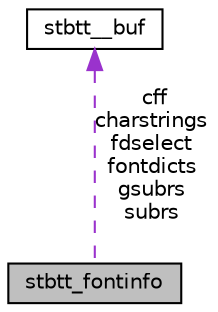 digraph "stbtt_fontinfo"
{
 // LATEX_PDF_SIZE
  edge [fontname="Helvetica",fontsize="10",labelfontname="Helvetica",labelfontsize="10"];
  node [fontname="Helvetica",fontsize="10",shape=record];
  Node1 [label="stbtt_fontinfo",height=0.2,width=0.4,color="black", fillcolor="grey75", style="filled", fontcolor="black",tooltip=" "];
  Node2 -> Node1 [dir="back",color="darkorchid3",fontsize="10",style="dashed",label=" cff\ncharstrings\nfdselect\nfontdicts\ngsubrs\nsubrs" ];
  Node2 [label="stbtt__buf",height=0.2,width=0.4,color="black", fillcolor="white", style="filled",URL="$structstbtt____buf.html",tooltip=" "];
}
